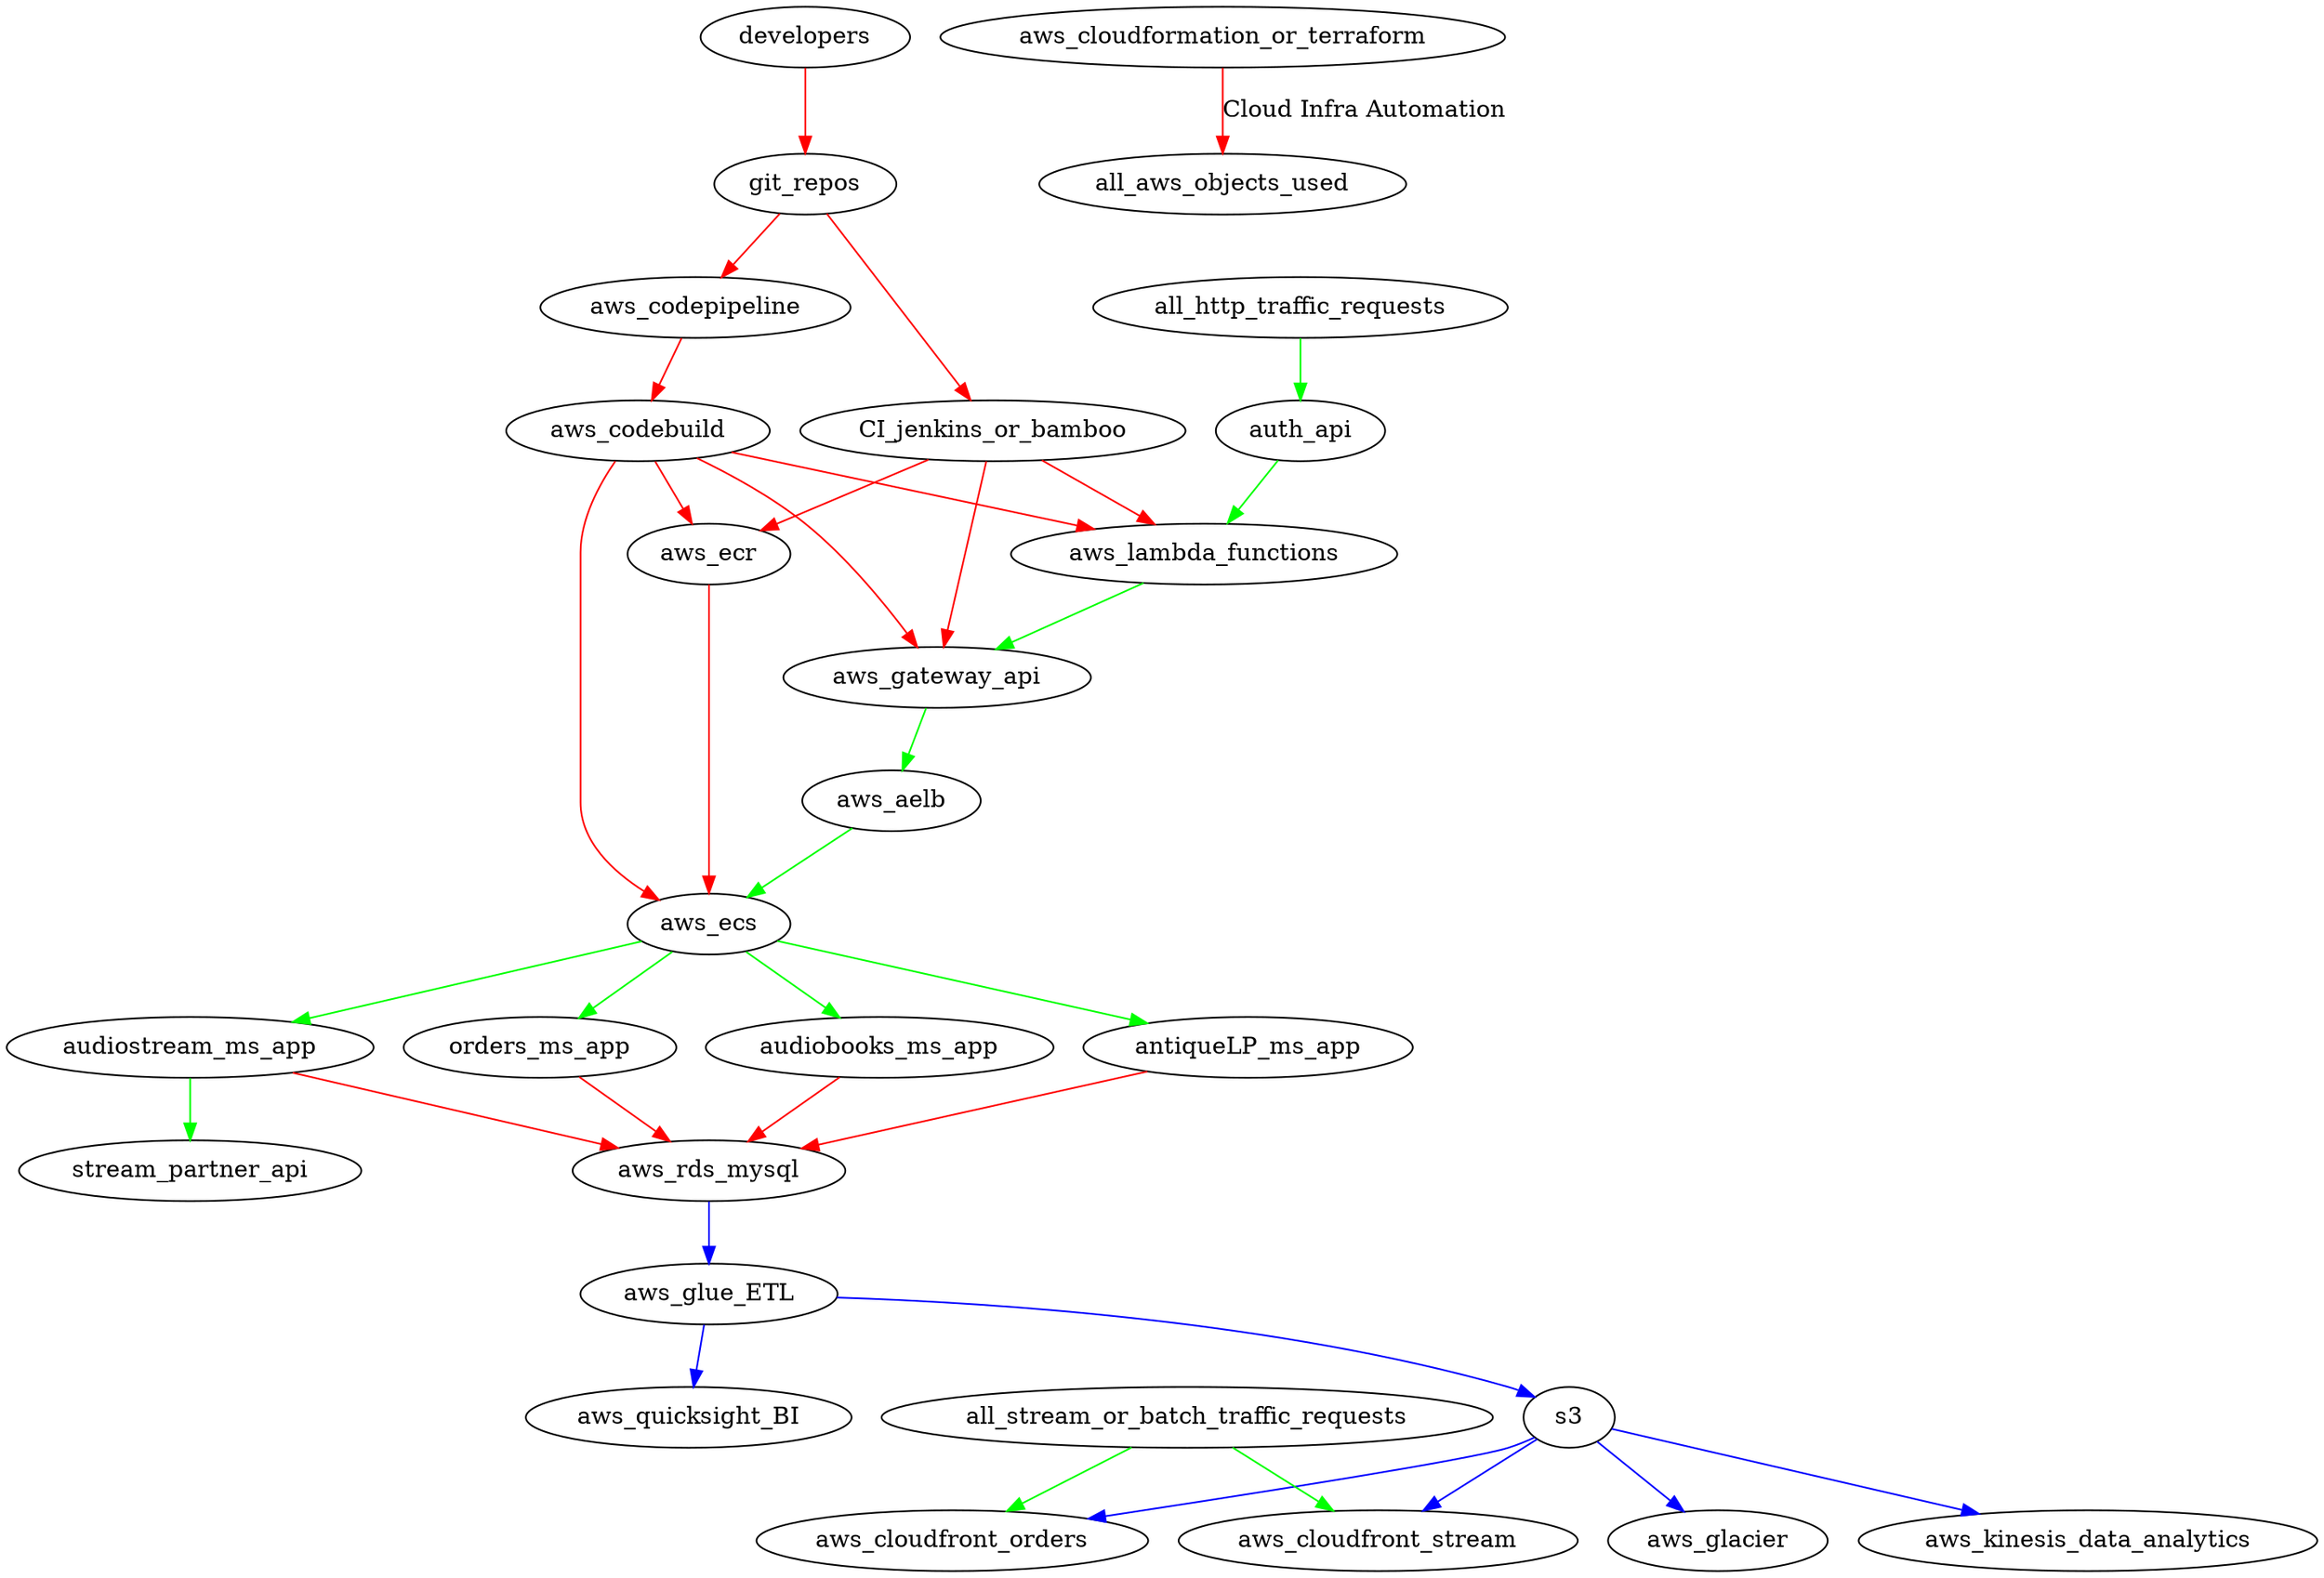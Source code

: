 digraph G {
    # aws_lambda_functions [shape=none, image="../../aws-icons/Compute_AWSLambda_LambdaFunction.png"];
    # web2 [shape=none, image="../../aws-icons/AWS_Simple_Icons_svg_eps/Compute & Networking/SVG/Compute & Networking copy_Amazon EC2 Instance.png"];
    # app [shape=none, image="../../aws-icons/AWS_Simple_Icons_svg_eps/Compute & Networking/SVG/Compute & Networking copy_Amazon EC2 Instance.png"];
    # db  [shape=none, image="../../aws-icons/AWS_Simple_Icons_svg_eps/Database/SVG/Database copy_Amazon RDS MySQL DB Instance.png"];
    # db_slave  [shape=none, image="../../aws-icons/AWS_Simple_Icons_svg_eps/Database/SVG/Database copy_Amazon RDS MySQL DB Instance.png"];
    # s3  [image="../../aws-icons/AWS_Simple_Icons_svg_eps/Storage & Content Delivery/SVG/Storage & Content Delivery_Amazon S3.png"];
    # gl  [shape=none, image="../../aws-icons/AWS_Simple_Icons_svg_eps/Storage & Content Delivery/SVG/Storage & Content Delivery_Amazon Glacier.png"];

    all_http_traffic_requests -> auth_api [color="green"];

    auth_api -> aws_lambda_functions [color="green"];

    aws_lambda_functions -> aws_gateway_api [color="green"];

    aws_gateway_api -> aws_aelb [color="green"];

    audiostream_ms_app  ->  stream_partner_api [color="green"];

    aws_aelb -> aws_ecs [color="green"];

    aws_ecs -> audiostream_ms_app [color="green"];
    aws_ecs -> audiobooks_ms_app [color="green"];
    aws_ecs -> antiqueLP_ms_app [color="green"];
    aws_ecs -> orders_ms_app [color="green"];

    aws_codebuild -> aws_gateway_api,aws_lambda_functions,aws_ecs [color="red"];
    aws_codepipeline -> aws_codebuild [color="red"];
    developers -> git_repos [color="red"];
    git_repos -> aws_codepipeline [color="red"];
    CI_jenkins_or_bamboo -> aws_gateway_api,aws_lambda_functions [color="red"];
    git_repos -> CI_jenkins_or_bamboo [color="red"];
    CI_jenkins_or_bamboo -> aws_ecr [color="red"];
    aws_codebuild -> aws_ecr [color="red"];
    aws_ecr -> aws_ecs [color="red"];

    aws_cloudformation_or_terraform -> all_aws_objects_used [label="Cloud Infra Automation" color="red"];

    audiostream_ms_app -> {aws_rds_mysql} [color="red"];
    audiobooks_ms_app -> {aws_rds_mysql} [color="red"];
    antiqueLP_ms_app -> {aws_rds_mysql} [color="red"];
    orders_ms_app -> {aws_rds_mysql} [color="red"];

    aws_rds_mysql -> {aws_glue_ETL} [color="blue"];
    aws_glue_ETL -> {aws_quicksight_BI} [color="blue"];

    aws_glue_ETL -> s3 [color="blue"];

    s3 -> aws_cloudfront_orders [color="blue"];
    s3 -> aws_cloudfront_stream [color="blue"];
    s3 -> aws_glacier [color="blue"];

    s3 -> aws_kinesis_data_analytics [color="blue"];

    all_stream_or_batch_traffic_requests -> aws_cloudfront_orders,aws_cloudfront_stream [color="green"];


}

